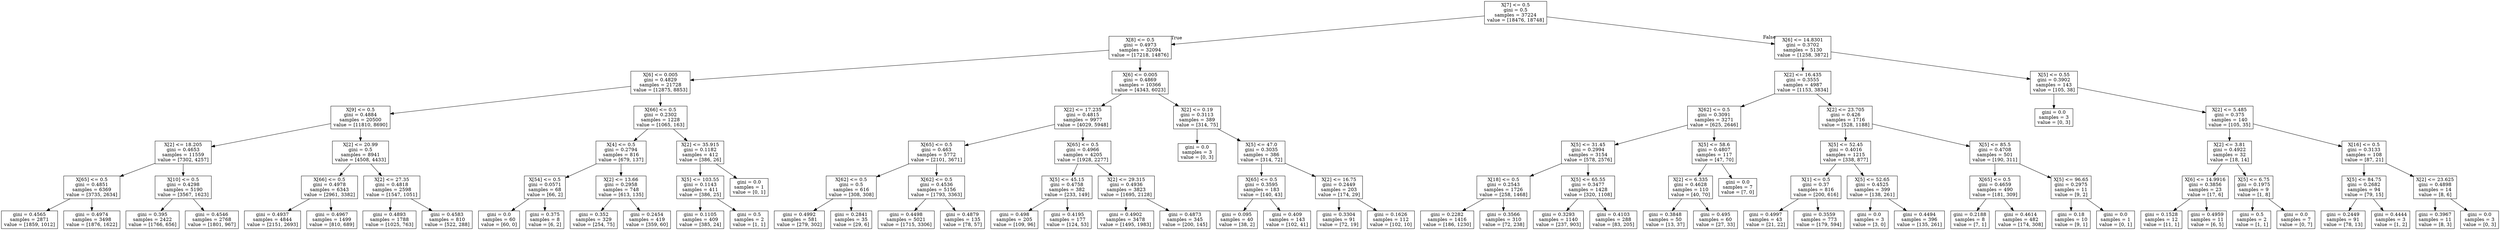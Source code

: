 digraph Tree {
node [shape=box] ;
0 [label="X[7] <= 0.5\ngini = 0.5\nsamples = 37224\nvalue = [18476, 18748]"] ;
1 [label="X[8] <= 0.5\ngini = 0.4973\nsamples = 32094\nvalue = [17218, 14876]"] ;
0 -> 1 [labeldistance=2.5, labelangle=45, headlabel="True"] ;
2 [label="X[6] <= 0.005\ngini = 0.4829\nsamples = 21728\nvalue = [12875, 8853]"] ;
1 -> 2 ;
3 [label="X[9] <= 0.5\ngini = 0.4884\nsamples = 20500\nvalue = [11810, 8690]"] ;
2 -> 3 ;
4 [label="X[2] <= 18.205\ngini = 0.4653\nsamples = 11559\nvalue = [7302, 4257]"] ;
3 -> 4 ;
5 [label="X[65] <= 0.5\ngini = 0.4851\nsamples = 6369\nvalue = [3735, 2634]"] ;
4 -> 5 ;
6 [label="gini = 0.4565\nsamples = 2871\nvalue = [1859, 1012]"] ;
5 -> 6 ;
7 [label="gini = 0.4974\nsamples = 3498\nvalue = [1876, 1622]"] ;
5 -> 7 ;
8 [label="X[10] <= 0.5\ngini = 0.4298\nsamples = 5190\nvalue = [3567, 1623]"] ;
4 -> 8 ;
9 [label="gini = 0.395\nsamples = 2422\nvalue = [1766, 656]"] ;
8 -> 9 ;
10 [label="gini = 0.4546\nsamples = 2768\nvalue = [1801, 967]"] ;
8 -> 10 ;
11 [label="X[2] <= 20.99\ngini = 0.5\nsamples = 8941\nvalue = [4508, 4433]"] ;
3 -> 11 ;
12 [label="X[66] <= 0.5\ngini = 0.4978\nsamples = 6343\nvalue = [2961, 3382]"] ;
11 -> 12 ;
13 [label="gini = 0.4937\nsamples = 4844\nvalue = [2151, 2693]"] ;
12 -> 13 ;
14 [label="gini = 0.4967\nsamples = 1499\nvalue = [810, 689]"] ;
12 -> 14 ;
15 [label="X[2] <= 27.35\ngini = 0.4818\nsamples = 2598\nvalue = [1547, 1051]"] ;
11 -> 15 ;
16 [label="gini = 0.4893\nsamples = 1788\nvalue = [1025, 763]"] ;
15 -> 16 ;
17 [label="gini = 0.4583\nsamples = 810\nvalue = [522, 288]"] ;
15 -> 17 ;
18 [label="X[66] <= 0.5\ngini = 0.2302\nsamples = 1228\nvalue = [1065, 163]"] ;
2 -> 18 ;
19 [label="X[4] <= 0.5\ngini = 0.2794\nsamples = 816\nvalue = [679, 137]"] ;
18 -> 19 ;
20 [label="X[54] <= 0.5\ngini = 0.0571\nsamples = 68\nvalue = [66, 2]"] ;
19 -> 20 ;
21 [label="gini = 0.0\nsamples = 60\nvalue = [60, 0]"] ;
20 -> 21 ;
22 [label="gini = 0.375\nsamples = 8\nvalue = [6, 2]"] ;
20 -> 22 ;
23 [label="X[2] <= 13.66\ngini = 0.2958\nsamples = 748\nvalue = [613, 135]"] ;
19 -> 23 ;
24 [label="gini = 0.352\nsamples = 329\nvalue = [254, 75]"] ;
23 -> 24 ;
25 [label="gini = 0.2454\nsamples = 419\nvalue = [359, 60]"] ;
23 -> 25 ;
26 [label="X[2] <= 35.915\ngini = 0.1182\nsamples = 412\nvalue = [386, 26]"] ;
18 -> 26 ;
27 [label="X[5] <= 103.55\ngini = 0.1143\nsamples = 411\nvalue = [386, 25]"] ;
26 -> 27 ;
28 [label="gini = 0.1105\nsamples = 409\nvalue = [385, 24]"] ;
27 -> 28 ;
29 [label="gini = 0.5\nsamples = 2\nvalue = [1, 1]"] ;
27 -> 29 ;
30 [label="gini = 0.0\nsamples = 1\nvalue = [0, 1]"] ;
26 -> 30 ;
31 [label="X[6] <= 0.005\ngini = 0.4869\nsamples = 10366\nvalue = [4343, 6023]"] ;
1 -> 31 ;
32 [label="X[2] <= 17.235\ngini = 0.4815\nsamples = 9977\nvalue = [4029, 5948]"] ;
31 -> 32 ;
33 [label="X[65] <= 0.5\ngini = 0.463\nsamples = 5772\nvalue = [2101, 3671]"] ;
32 -> 33 ;
34 [label="X[62] <= 0.5\ngini = 0.5\nsamples = 616\nvalue = [308, 308]"] ;
33 -> 34 ;
35 [label="gini = 0.4992\nsamples = 581\nvalue = [279, 302]"] ;
34 -> 35 ;
36 [label="gini = 0.2841\nsamples = 35\nvalue = [29, 6]"] ;
34 -> 36 ;
37 [label="X[62] <= 0.5\ngini = 0.4536\nsamples = 5156\nvalue = [1793, 3363]"] ;
33 -> 37 ;
38 [label="gini = 0.4498\nsamples = 5021\nvalue = [1715, 3306]"] ;
37 -> 38 ;
39 [label="gini = 0.4879\nsamples = 135\nvalue = [78, 57]"] ;
37 -> 39 ;
40 [label="X[65] <= 0.5\ngini = 0.4966\nsamples = 4205\nvalue = [1928, 2277]"] ;
32 -> 40 ;
41 [label="X[5] <= 45.15\ngini = 0.4758\nsamples = 382\nvalue = [233, 149]"] ;
40 -> 41 ;
42 [label="gini = 0.498\nsamples = 205\nvalue = [109, 96]"] ;
41 -> 42 ;
43 [label="gini = 0.4195\nsamples = 177\nvalue = [124, 53]"] ;
41 -> 43 ;
44 [label="X[2] <= 29.315\ngini = 0.4936\nsamples = 3823\nvalue = [1695, 2128]"] ;
40 -> 44 ;
45 [label="gini = 0.4902\nsamples = 3478\nvalue = [1495, 1983]"] ;
44 -> 45 ;
46 [label="gini = 0.4873\nsamples = 345\nvalue = [200, 145]"] ;
44 -> 46 ;
47 [label="X[2] <= 0.19\ngini = 0.3113\nsamples = 389\nvalue = [314, 75]"] ;
31 -> 47 ;
48 [label="gini = 0.0\nsamples = 3\nvalue = [0, 3]"] ;
47 -> 48 ;
49 [label="X[5] <= 47.0\ngini = 0.3035\nsamples = 386\nvalue = [314, 72]"] ;
47 -> 49 ;
50 [label="X[65] <= 0.5\ngini = 0.3595\nsamples = 183\nvalue = [140, 43]"] ;
49 -> 50 ;
51 [label="gini = 0.095\nsamples = 40\nvalue = [38, 2]"] ;
50 -> 51 ;
52 [label="gini = 0.409\nsamples = 143\nvalue = [102, 41]"] ;
50 -> 52 ;
53 [label="X[2] <= 16.75\ngini = 0.2449\nsamples = 203\nvalue = [174, 29]"] ;
49 -> 53 ;
54 [label="gini = 0.3304\nsamples = 91\nvalue = [72, 19]"] ;
53 -> 54 ;
55 [label="gini = 0.1626\nsamples = 112\nvalue = [102, 10]"] ;
53 -> 55 ;
56 [label="X[6] <= 14.8301\ngini = 0.3702\nsamples = 5130\nvalue = [1258, 3872]"] ;
0 -> 56 [labeldistance=2.5, labelangle=-45, headlabel="False"] ;
57 [label="X[2] <= 16.435\ngini = 0.3555\nsamples = 4987\nvalue = [1153, 3834]"] ;
56 -> 57 ;
58 [label="X[62] <= 0.5\ngini = 0.3091\nsamples = 3271\nvalue = [625, 2646]"] ;
57 -> 58 ;
59 [label="X[5] <= 31.45\ngini = 0.2994\nsamples = 3154\nvalue = [578, 2576]"] ;
58 -> 59 ;
60 [label="X[18] <= 0.5\ngini = 0.2543\nsamples = 1726\nvalue = [258, 1468]"] ;
59 -> 60 ;
61 [label="gini = 0.2282\nsamples = 1416\nvalue = [186, 1230]"] ;
60 -> 61 ;
62 [label="gini = 0.3566\nsamples = 310\nvalue = [72, 238]"] ;
60 -> 62 ;
63 [label="X[5] <= 65.55\ngini = 0.3477\nsamples = 1428\nvalue = [320, 1108]"] ;
59 -> 63 ;
64 [label="gini = 0.3293\nsamples = 1140\nvalue = [237, 903]"] ;
63 -> 64 ;
65 [label="gini = 0.4103\nsamples = 288\nvalue = [83, 205]"] ;
63 -> 65 ;
66 [label="X[5] <= 58.6\ngini = 0.4807\nsamples = 117\nvalue = [47, 70]"] ;
58 -> 66 ;
67 [label="X[2] <= 6.335\ngini = 0.4628\nsamples = 110\nvalue = [40, 70]"] ;
66 -> 67 ;
68 [label="gini = 0.3848\nsamples = 50\nvalue = [13, 37]"] ;
67 -> 68 ;
69 [label="gini = 0.495\nsamples = 60\nvalue = [27, 33]"] ;
67 -> 69 ;
70 [label="gini = 0.0\nsamples = 7\nvalue = [7, 0]"] ;
66 -> 70 ;
71 [label="X[2] <= 23.705\ngini = 0.426\nsamples = 1716\nvalue = [528, 1188]"] ;
57 -> 71 ;
72 [label="X[5] <= 52.45\ngini = 0.4016\nsamples = 1215\nvalue = [338, 877]"] ;
71 -> 72 ;
73 [label="X[1] <= 0.5\ngini = 0.37\nsamples = 816\nvalue = [200, 616]"] ;
72 -> 73 ;
74 [label="gini = 0.4997\nsamples = 43\nvalue = [21, 22]"] ;
73 -> 74 ;
75 [label="gini = 0.3559\nsamples = 773\nvalue = [179, 594]"] ;
73 -> 75 ;
76 [label="X[5] <= 52.65\ngini = 0.4525\nsamples = 399\nvalue = [138, 261]"] ;
72 -> 76 ;
77 [label="gini = 0.0\nsamples = 3\nvalue = [3, 0]"] ;
76 -> 77 ;
78 [label="gini = 0.4494\nsamples = 396\nvalue = [135, 261]"] ;
76 -> 78 ;
79 [label="X[5] <= 85.5\ngini = 0.4708\nsamples = 501\nvalue = [190, 311]"] ;
71 -> 79 ;
80 [label="X[65] <= 0.5\ngini = 0.4659\nsamples = 490\nvalue = [181, 309]"] ;
79 -> 80 ;
81 [label="gini = 0.2188\nsamples = 8\nvalue = [7, 1]"] ;
80 -> 81 ;
82 [label="gini = 0.4614\nsamples = 482\nvalue = [174, 308]"] ;
80 -> 82 ;
83 [label="X[5] <= 96.65\ngini = 0.2975\nsamples = 11\nvalue = [9, 2]"] ;
79 -> 83 ;
84 [label="gini = 0.18\nsamples = 10\nvalue = [9, 1]"] ;
83 -> 84 ;
85 [label="gini = 0.0\nsamples = 1\nvalue = [0, 1]"] ;
83 -> 85 ;
86 [label="X[5] <= 0.55\ngini = 0.3902\nsamples = 143\nvalue = [105, 38]"] ;
56 -> 86 ;
87 [label="gini = 0.0\nsamples = 3\nvalue = [0, 3]"] ;
86 -> 87 ;
88 [label="X[2] <= 5.485\ngini = 0.375\nsamples = 140\nvalue = [105, 35]"] ;
86 -> 88 ;
89 [label="X[2] <= 3.81\ngini = 0.4922\nsamples = 32\nvalue = [18, 14]"] ;
88 -> 89 ;
90 [label="X[6] <= 14.9916\ngini = 0.3856\nsamples = 23\nvalue = [17, 6]"] ;
89 -> 90 ;
91 [label="gini = 0.1528\nsamples = 12\nvalue = [11, 1]"] ;
90 -> 91 ;
92 [label="gini = 0.4959\nsamples = 11\nvalue = [6, 5]"] ;
90 -> 92 ;
93 [label="X[5] <= 6.75\ngini = 0.1975\nsamples = 9\nvalue = [1, 8]"] ;
89 -> 93 ;
94 [label="gini = 0.5\nsamples = 2\nvalue = [1, 1]"] ;
93 -> 94 ;
95 [label="gini = 0.0\nsamples = 7\nvalue = [0, 7]"] ;
93 -> 95 ;
96 [label="X[16] <= 0.5\ngini = 0.3133\nsamples = 108\nvalue = [87, 21]"] ;
88 -> 96 ;
97 [label="X[5] <= 84.75\ngini = 0.2682\nsamples = 94\nvalue = [79, 15]"] ;
96 -> 97 ;
98 [label="gini = 0.2449\nsamples = 91\nvalue = [78, 13]"] ;
97 -> 98 ;
99 [label="gini = 0.4444\nsamples = 3\nvalue = [1, 2]"] ;
97 -> 99 ;
100 [label="X[2] <= 23.625\ngini = 0.4898\nsamples = 14\nvalue = [8, 6]"] ;
96 -> 100 ;
101 [label="gini = 0.3967\nsamples = 11\nvalue = [8, 3]"] ;
100 -> 101 ;
102 [label="gini = 0.0\nsamples = 3\nvalue = [0, 3]"] ;
100 -> 102 ;
}